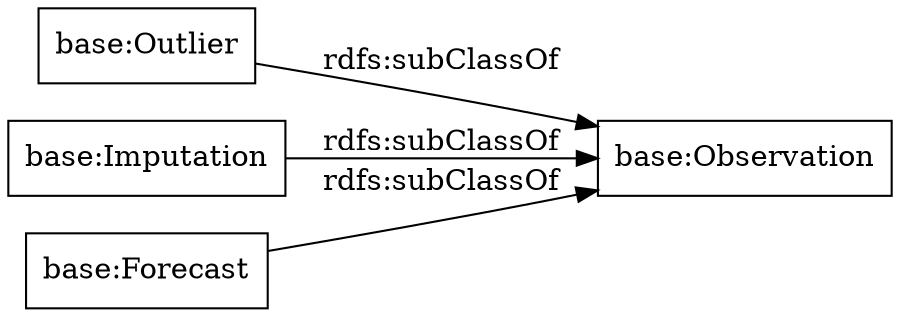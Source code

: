 digraph ar2dtool_diagram { 
rankdir=LR;
size="1000"
node [shape = rectangle, color="black"]; "base:Outlier" "base:Observation" "base:Imputation" "base:Forecast" ; /*classes style*/
	"base:Outlier" -> "base:Observation" [ label = "rdfs:subClassOf" ];
	"base:Forecast" -> "base:Observation" [ label = "rdfs:subClassOf" ];
	"base:Imputation" -> "base:Observation" [ label = "rdfs:subClassOf" ];

}

